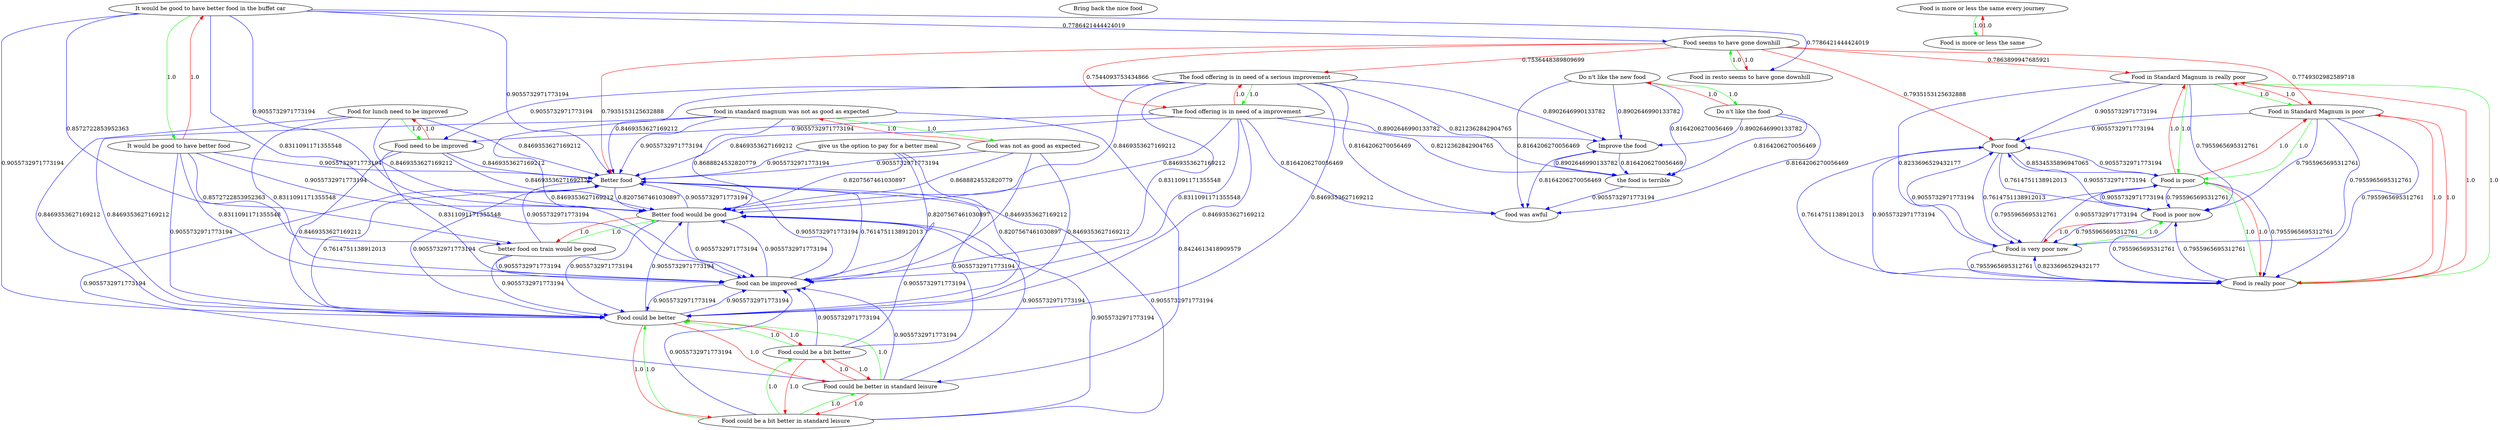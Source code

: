 digraph rawGraph {
"Better food";"Better food would be good";"Bring back the nice food";"Do n't like the new food";"Do n't like the food";"Food could be a bit better in standard leisure";"Food could be better in standard leisure";"Food could be better";"Food could be a bit better";"Food for lunch need to be improved";"Food need to be improved";"Food in Standard Magnum is really poor";"Food in Standard Magnum is poor";"Food is poor";"Food is really poor";"Food in resto seems to have gone downhill";"Food seems to have gone downhill";"Food is more or less the same every journey";"Food is more or less the same";"Food is very poor now";"Food is poor now";"Improve the food";"It would be good to have better food in the buffet car";"It would be good to have better food";"Poor food";"The food offering is in need of a serious improvement";"The food offering is in need of a improvement";"better food on train would be good";"food can be improved";"food in standard magnum was not as good as expected";"food was not as good as expected";"food was awful";"give us the option to pay for a better meal";"the food is terrible";"Better food" -> "Better food would be good" [label=0.8207567461030897] [color=blue]
"Better food would be good" -> "Better food" [label=0.9055732971773194] [color=blue]
"Do n't like the new food" -> "Do n't like the food" [label=1.0] [color=green]
"Do n't like the food" -> "Do n't like the new food" [label=1.0] [color=red]
"Food could be a bit better in standard leisure" -> "Food could be better in standard leisure" [label=1.0] [color=green]
"Food could be better in standard leisure" -> "Food could be better" [label=1.0] [color=green]
"Food could be a bit better in standard leisure" -> "Food could be a bit better" [label=1.0] [color=green]
"Food could be a bit better" -> "Food could be better" [label=1.0] [color=green]
"Food could be a bit better in standard leisure" -> "Food could be better" [label=1.0] [color=green]
"Food could be better in standard leisure" -> "Food could be a bit better in standard leisure" [label=1.0] [color=red]
"Food could be better in standard leisure" -> "Food could be a bit better" [label=1.0] [color=red]
"Food could be better" -> "Food could be a bit better in standard leisure" [label=1.0] [color=red]
"Food could be better" -> "Food could be better in standard leisure" [label=1.0] [color=red]
"Food could be better" -> "Food could be a bit better" [label=1.0] [color=red]
"Food could be a bit better" -> "Food could be a bit better in standard leisure" [label=1.0] [color=red]
"Food could be a bit better" -> "Food could be better in standard leisure" [label=1.0] [color=red]
"Better food" -> "Food could be better" [label=0.7614751138912013] [color=blue]
"Better food would be good" -> "Food could be better" [label=0.9055732971773194] [color=blue]
"Food could be better in standard leisure" -> "Better food" [label=0.9055732971773194] [color=blue]
"Food could be better in standard leisure" -> "Better food would be good" [label=0.9055732971773194] [color=blue]
"Food could be better" -> "Better food" [label=0.9055732971773194] [color=blue]
"Food could be better" -> "Better food would be good" [label=0.9055732971773194] [color=blue]
"Food for lunch need to be improved" -> "Food need to be improved" [label=1.0] [color=green]
"Food need to be improved" -> "Food for lunch need to be improved" [label=1.0] [color=red]
"Food for lunch need to be improved" -> "Food could be better" [label=0.8469353627169212] [color=blue]
"Food need to be improved" -> "Food could be better" [label=0.8469353627169212] [color=blue]
"Food in Standard Magnum is really poor" -> "Food in Standard Magnum is poor" [label=1.0] [color=green]
"Food in Standard Magnum is poor" -> "Food is poor" [label=1.0] [color=green]
"Food in Standard Magnum is really poor" -> "Food is really poor" [label=1.0] [color=green]
"Food is really poor" -> "Food is poor" [label=1.0] [color=green]
"Food in Standard Magnum is really poor" -> "Food is poor" [label=1.0] [color=green]
"Food in Standard Magnum is poor" -> "Food in Standard Magnum is really poor" [label=1.0] [color=red]
"Food in Standard Magnum is poor" -> "Food is really poor" [label=1.0] [color=red]
"Food is poor" -> "Food in Standard Magnum is really poor" [label=1.0] [color=red]
"Food is poor" -> "Food in Standard Magnum is poor" [label=1.0] [color=red]
"Food is poor" -> "Food is really poor" [label=1.0] [color=red]
"Food is really poor" -> "Food in Standard Magnum is really poor" [label=1.0] [color=red]
"Food is really poor" -> "Food in Standard Magnum is poor" [label=1.0] [color=red]
"Food in resto seems to have gone downhill" -> "Food seems to have gone downhill" [label=1.0] [color=green]
"Food seems to have gone downhill" -> "Food in resto seems to have gone downhill" [label=1.0] [color=red]
"Food seems to have gone downhill" -> "Better food" [label=0.7935153125632888] [color=red]
"Food seems to have gone downhill" -> "Food in Standard Magnum is really poor" [label=0.7863899947685921] [color=red]
"Food seems to have gone downhill" -> "Food in Standard Magnum is poor" [label=0.7749302982589718] [color=red]
"Food is more or less the same every journey" -> "Food is more or less the same" [label=1.0] [color=green]
"Food is more or less the same" -> "Food is more or less the same every journey" [label=1.0] [color=red]
"Food is very poor now" -> "Food is poor now" [label=1.0] [color=green]
"Food is poor now" -> "Food is very poor now" [label=1.0] [color=red]
"Food in Standard Magnum is really poor" -> "Food is very poor now" [label=0.8233696529432177] [color=blue]
"Food in Standard Magnum is really poor" -> "Food is poor now" [label=0.7955965695312761] [color=blue]
"Food in Standard Magnum is poor" -> "Food is poor now" [label=0.7955965695312761] [color=blue]
"Food is poor" -> "Food is poor now" [label=0.7955965695312761] [color=blue]
"Food is really poor" -> "Food is very poor now" [label=0.8233696529432177] [color=blue]
"Food is really poor" -> "Food is poor now" [label=0.7955965695312761] [color=blue]
"Food is very poor now" -> "Food is poor" [label=0.9055732971773194] [color=blue]
"Food is very poor now" -> "Food is really poor" [label=0.7955965695312761] [color=blue]
"Food is poor now" -> "Food is poor" [label=0.9055732971773194] [color=blue]
"Food is poor now" -> "Food is really poor" [label=0.7955965695312761] [color=blue]
"Do n't like the food" -> "Improve the food" [label=0.8902646990133782] [color=blue]
"It would be good to have better food in the buffet car" -> "It would be good to have better food" [label=1.0] [color=green]
"It would be good to have better food" -> "It would be good to have better food in the buffet car" [label=1.0] [color=red]
"It would be good to have better food in the buffet car" -> "Better food" [label=0.9055732971773194] [color=blue]
"It would be good to have better food in the buffet car" -> "Better food would be good" [label=0.9055732971773194] [color=blue]
"It would be good to have better food in the buffet car" -> "Food could be better" [label=0.9055732971773194] [color=blue]
"It would be good to have better food in the buffet car" -> "Food in resto seems to have gone downhill" [label=0.7786421444424019] [color=blue]
"It would be good to have better food" -> "Better food" [label=0.9055732971773194] [color=blue]
"It would be good to have better food" -> "Better food would be good" [label=0.9055732971773194] [color=blue]
"It would be good to have better food" -> "Food could be better" [label=0.9055732971773194] [color=blue]
"Food in Standard Magnum is really poor" -> "Poor food" [label=0.9055732971773194] [color=blue]
"Food in Standard Magnum is poor" -> "Poor food" [label=0.9055732971773194] [color=blue]
"Food is poor" -> "Poor food" [label=0.9055732971773194] [color=blue]
"Food is really poor" -> "Poor food" [label=0.9055732971773194] [color=blue]
"Food seems to have gone downhill" -> "Poor food" [label=0.7935153125632888] [color=red]
"Food is very poor now" -> "Poor food" [label=0.9055732971773194] [color=blue]
"Food is poor now" -> "Poor food" [label=0.9055732971773194] [color=blue]
"Poor food" -> "Food is poor" [label=0.8534535896947065] [color=blue]
"Poor food" -> "Food is really poor" [label=0.7614751138912013] [color=blue]
"Poor food" -> "Food is poor now" [label=0.7614751138912013] [color=blue]
"The food offering is in need of a serious improvement" -> "The food offering is in need of a improvement" [label=1.0] [color=green]
"The food offering is in need of a improvement" -> "The food offering is in need of a serious improvement" [label=1.0] [color=red]
"Food seems to have gone downhill" -> "The food offering is in need of a serious improvement" [label=0.7536448389809699] [color=red]
"Food seems to have gone downhill" -> "The food offering is in need of a improvement" [label=0.7544093753434866] [color=red]
"The food offering is in need of a serious improvement" -> "Food could be better" [label=0.8469353627169212] [color=blue]
"The food offering is in need of a serious improvement" -> "Food need to be improved" [label=0.9055732971773194] [color=blue]
"The food offering is in need of a serious improvement" -> "Improve the food" [label=0.8902646990133782] [color=blue]
"The food offering is in need of a improvement" -> "Food could be better" [label=0.8469353627169212] [color=blue]
"The food offering is in need of a improvement" -> "Food need to be improved" [label=0.9055732971773194] [color=blue]
"The food offering is in need of a improvement" -> "Improve the food" [label=0.8902646990133782] [color=blue]
"better food on train would be good" -> "Better food would be good" [label=1.0] [color=green]
"Better food would be good" -> "better food on train would be good" [label=1.0] [color=red]
"It would be good to have better food in the buffet car" -> "better food on train would be good" [label=0.8572722853952363] [color=blue]
"It would be good to have better food" -> "better food on train would be good" [label=0.8572722853952363] [color=blue]
"better food on train would be good" -> "Better food" [label=0.9055732971773194] [color=blue]
"better food on train would be good" -> "Food could be better" [label=0.9055732971773194] [color=blue]
"Food could be a bit better in standard leisure" -> "food can be improved" [label=0.9055732971773194] [color=blue]
"Food could be better in standard leisure" -> "food can be improved" [label=0.9055732971773194] [color=blue]
"Food could be better" -> "food can be improved" [label=0.9055732971773194] [color=blue]
"Food could be a bit better" -> "food can be improved" [label=0.9055732971773194] [color=blue]
"Food for lunch need to be improved" -> "food can be improved" [label=0.8311091171355548] [color=blue]
"Food need to be improved" -> "food can be improved" [label=0.8311091171355548] [color=blue]
"It would be good to have better food in the buffet car" -> "food can be improved" [label=0.8311091171355548] [color=blue]
"It would be good to have better food" -> "food can be improved" [label=0.8311091171355548] [color=blue]
"The food offering is in need of a serious improvement" -> "food can be improved" [label=0.8311091171355548] [color=blue]
"The food offering is in need of a improvement" -> "food can be improved" [label=0.8311091171355548] [color=blue]
"food can be improved" -> "Food could be better" [label=0.9055732971773194] [color=blue]
"food in standard magnum was not as good as expected" -> "food was not as good as expected" [label=1.0] [color=green]
"food was not as good as expected" -> "food in standard magnum was not as good as expected" [label=1.0] [color=red]
"food in standard magnum was not as good as expected" -> "Better food" [label=0.9055732971773194] [color=blue]
"food in standard magnum was not as good as expected" -> "Better food would be good" [label=0.8688824532820779] [color=blue]
"food in standard magnum was not as good as expected" -> "Food could be better in standard leisure" [label=0.8424613418909579] [color=blue]
"food in standard magnum was not as good as expected" -> "Food could be better" [label=0.8469353627169212] [color=blue]
"food was not as good as expected" -> "Better food" [label=0.9055732971773194] [color=blue]
"food was not as good as expected" -> "Better food would be good" [label=0.8688824532820779] [color=blue]
"food was not as good as expected" -> "Food could be better" [label=0.8469353627169212] [color=blue]
"give us the option to pay for a better meal" -> "Better food" [label=0.9055732971773194] [color=blue]
"give us the option to pay for a better meal" -> "Better food would be good" [label=0.8207567461030897] [color=blue]
"Do n't like the food" -> "the food is terrible" [label=0.8164206270056469] [color=blue]
"Improve the food" -> "the food is terrible" [label=0.8164206270056469] [color=blue]
"The food offering is in need of a serious improvement" -> "the food is terrible" [label=0.8212362842904765] [color=blue]
"The food offering is in need of a improvement" -> "the food is terrible" [label=0.8212362842904765] [color=blue]
"the food is terrible" -> "Improve the food" [label=0.8902646990133782] [color=blue]
"the food is terrible" -> "food was awful" [label=0.9055732971773194] [color=blue]
"Better food" -> "food can be improved" [label=0.7614751138912013] [color=blue]
"Better food would be good" -> "food can be improved" [label=0.9055732971773194] [color=blue]
"Do n't like the new food" -> "Improve the food" [label=0.8902646990133782] [color=blue]
"Do n't like the new food" -> "the food is terrible" [label=0.8164206270056469] [color=blue]
"Do n't like the food" -> "food was awful" [label=0.8164206270056469] [color=blue]
"Food could be a bit better in standard leisure" -> "Better food would be good" [label=0.9055732971773194] [color=blue]
"Food could be a bit better in standard leisure" -> "Better food" [label=0.9055732971773194] [color=blue]
"Food could be a bit better" -> "Better food would be good" [label=0.9055732971773194] [color=blue]
"Food could be a bit better" -> "Better food" [label=0.9055732971773194] [color=blue]
"Food for lunch need to be improved" -> "Better food would be good" [label=0.8469353627169212] [color=blue]
"Food for lunch need to be improved" -> "Better food" [label=0.8469353627169212] [color=blue]
"Food need to be improved" -> "Better food would be good" [label=0.8469353627169212] [color=blue]
"Food need to be improved" -> "Better food" [label=0.8469353627169212] [color=blue]
"Food in Standard Magnum is poor" -> "Food is really poor" [label=0.7955965695312761] [color=blue]
"Food is poor" -> "Food is really poor" [label=0.7955965695312761] [color=blue]
"Food is poor now" -> "Food is very poor now" [label=0.7955965695312761] [color=blue]
"Improve the food" -> "food was awful" [label=0.8164206270056469] [color=blue]
"It would be good to have better food in the buffet car" -> "Food seems to have gone downhill" [label=0.7786421444424019] [color=blue]
"Poor food" -> "Food is very poor now" [label=0.7614751138912013] [color=blue]
"The food offering is in need of a serious improvement" -> "Better food would be good" [label=0.8469353627169212] [color=blue]
"The food offering is in need of a serious improvement" -> "Better food" [label=0.8469353627169212] [color=blue]
"The food offering is in need of a serious improvement" -> "food was awful" [label=0.8164206270056469] [color=blue]
"The food offering is in need of a improvement" -> "Better food would be good" [label=0.8469353627169212] [color=blue]
"The food offering is in need of a improvement" -> "Better food" [label=0.8469353627169212] [color=blue]
"The food offering is in need of a improvement" -> "food was awful" [label=0.8164206270056469] [color=blue]
"better food on train would be good" -> "food can be improved" [label=0.9055732971773194] [color=blue]
"food can be improved" -> "Better food would be good" [label=0.9055732971773194] [color=blue]
"food can be improved" -> "Better food" [label=0.9055732971773194] [color=blue]
"food in standard magnum was not as good as expected" -> "food can be improved" [label=0.8469353627169212] [color=blue]
"food was not as good as expected" -> "food can be improved" [label=0.8469353627169212] [color=blue]
"give us the option to pay for a better meal" -> "Food could be better" [label=0.8207567461030897] [color=blue]
"give us the option to pay for a better meal" -> "food can be improved" [label=0.8207567461030897] [color=blue]
"Do n't like the new food" -> "food was awful" [label=0.8164206270056469] [color=blue]
"Food in Standard Magnum is poor" -> "Food is very poor now" [label=0.7955965695312761] [color=blue]
"Food is poor" -> "Food is very poor now" [label=0.7955965695312761] [color=blue]
}